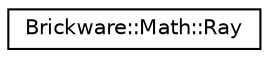 digraph "Graphical Class Hierarchy"
{
  edge [fontname="Helvetica",fontsize="10",labelfontname="Helvetica",labelfontsize="10"];
  node [fontname="Helvetica",fontsize="10",shape=record];
  rankdir="LR";
  Node1 [label="Brickware::Math::Ray",height=0.2,width=0.4,color="black", fillcolor="white", style="filled",URL="$classBrickware_1_1Math_1_1Ray.html"];
}
